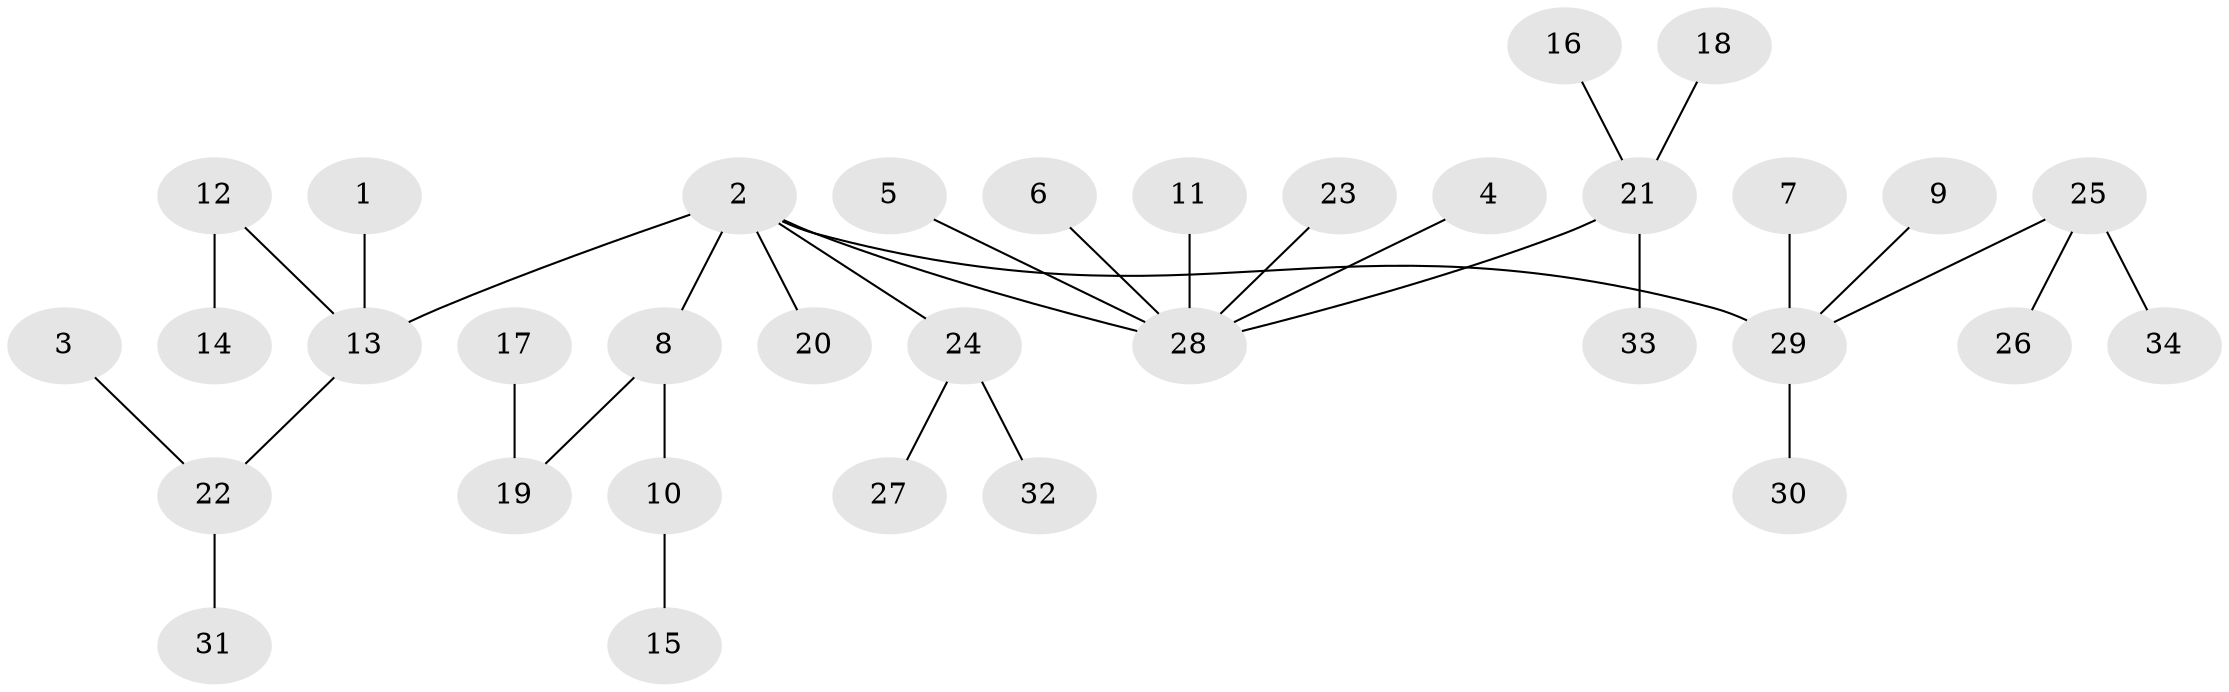 // original degree distribution, {5: 0.058823529411764705, 3: 0.14705882352941177, 4: 0.014705882352941176, 2: 0.25, 6: 0.029411764705882353, 1: 0.5}
// Generated by graph-tools (version 1.1) at 2025/26/03/09/25 03:26:28]
// undirected, 34 vertices, 33 edges
graph export_dot {
graph [start="1"]
  node [color=gray90,style=filled];
  1;
  2;
  3;
  4;
  5;
  6;
  7;
  8;
  9;
  10;
  11;
  12;
  13;
  14;
  15;
  16;
  17;
  18;
  19;
  20;
  21;
  22;
  23;
  24;
  25;
  26;
  27;
  28;
  29;
  30;
  31;
  32;
  33;
  34;
  1 -- 13 [weight=1.0];
  2 -- 8 [weight=1.0];
  2 -- 13 [weight=1.0];
  2 -- 20 [weight=1.0];
  2 -- 24 [weight=1.0];
  2 -- 28 [weight=1.0];
  2 -- 29 [weight=1.0];
  3 -- 22 [weight=1.0];
  4 -- 28 [weight=1.0];
  5 -- 28 [weight=1.0];
  6 -- 28 [weight=1.0];
  7 -- 29 [weight=1.0];
  8 -- 10 [weight=1.0];
  8 -- 19 [weight=1.0];
  9 -- 29 [weight=1.0];
  10 -- 15 [weight=1.0];
  11 -- 28 [weight=1.0];
  12 -- 13 [weight=1.0];
  12 -- 14 [weight=1.0];
  13 -- 22 [weight=1.0];
  16 -- 21 [weight=1.0];
  17 -- 19 [weight=1.0];
  18 -- 21 [weight=1.0];
  21 -- 28 [weight=1.0];
  21 -- 33 [weight=1.0];
  22 -- 31 [weight=1.0];
  23 -- 28 [weight=1.0];
  24 -- 27 [weight=1.0];
  24 -- 32 [weight=1.0];
  25 -- 26 [weight=1.0];
  25 -- 29 [weight=1.0];
  25 -- 34 [weight=1.0];
  29 -- 30 [weight=1.0];
}

